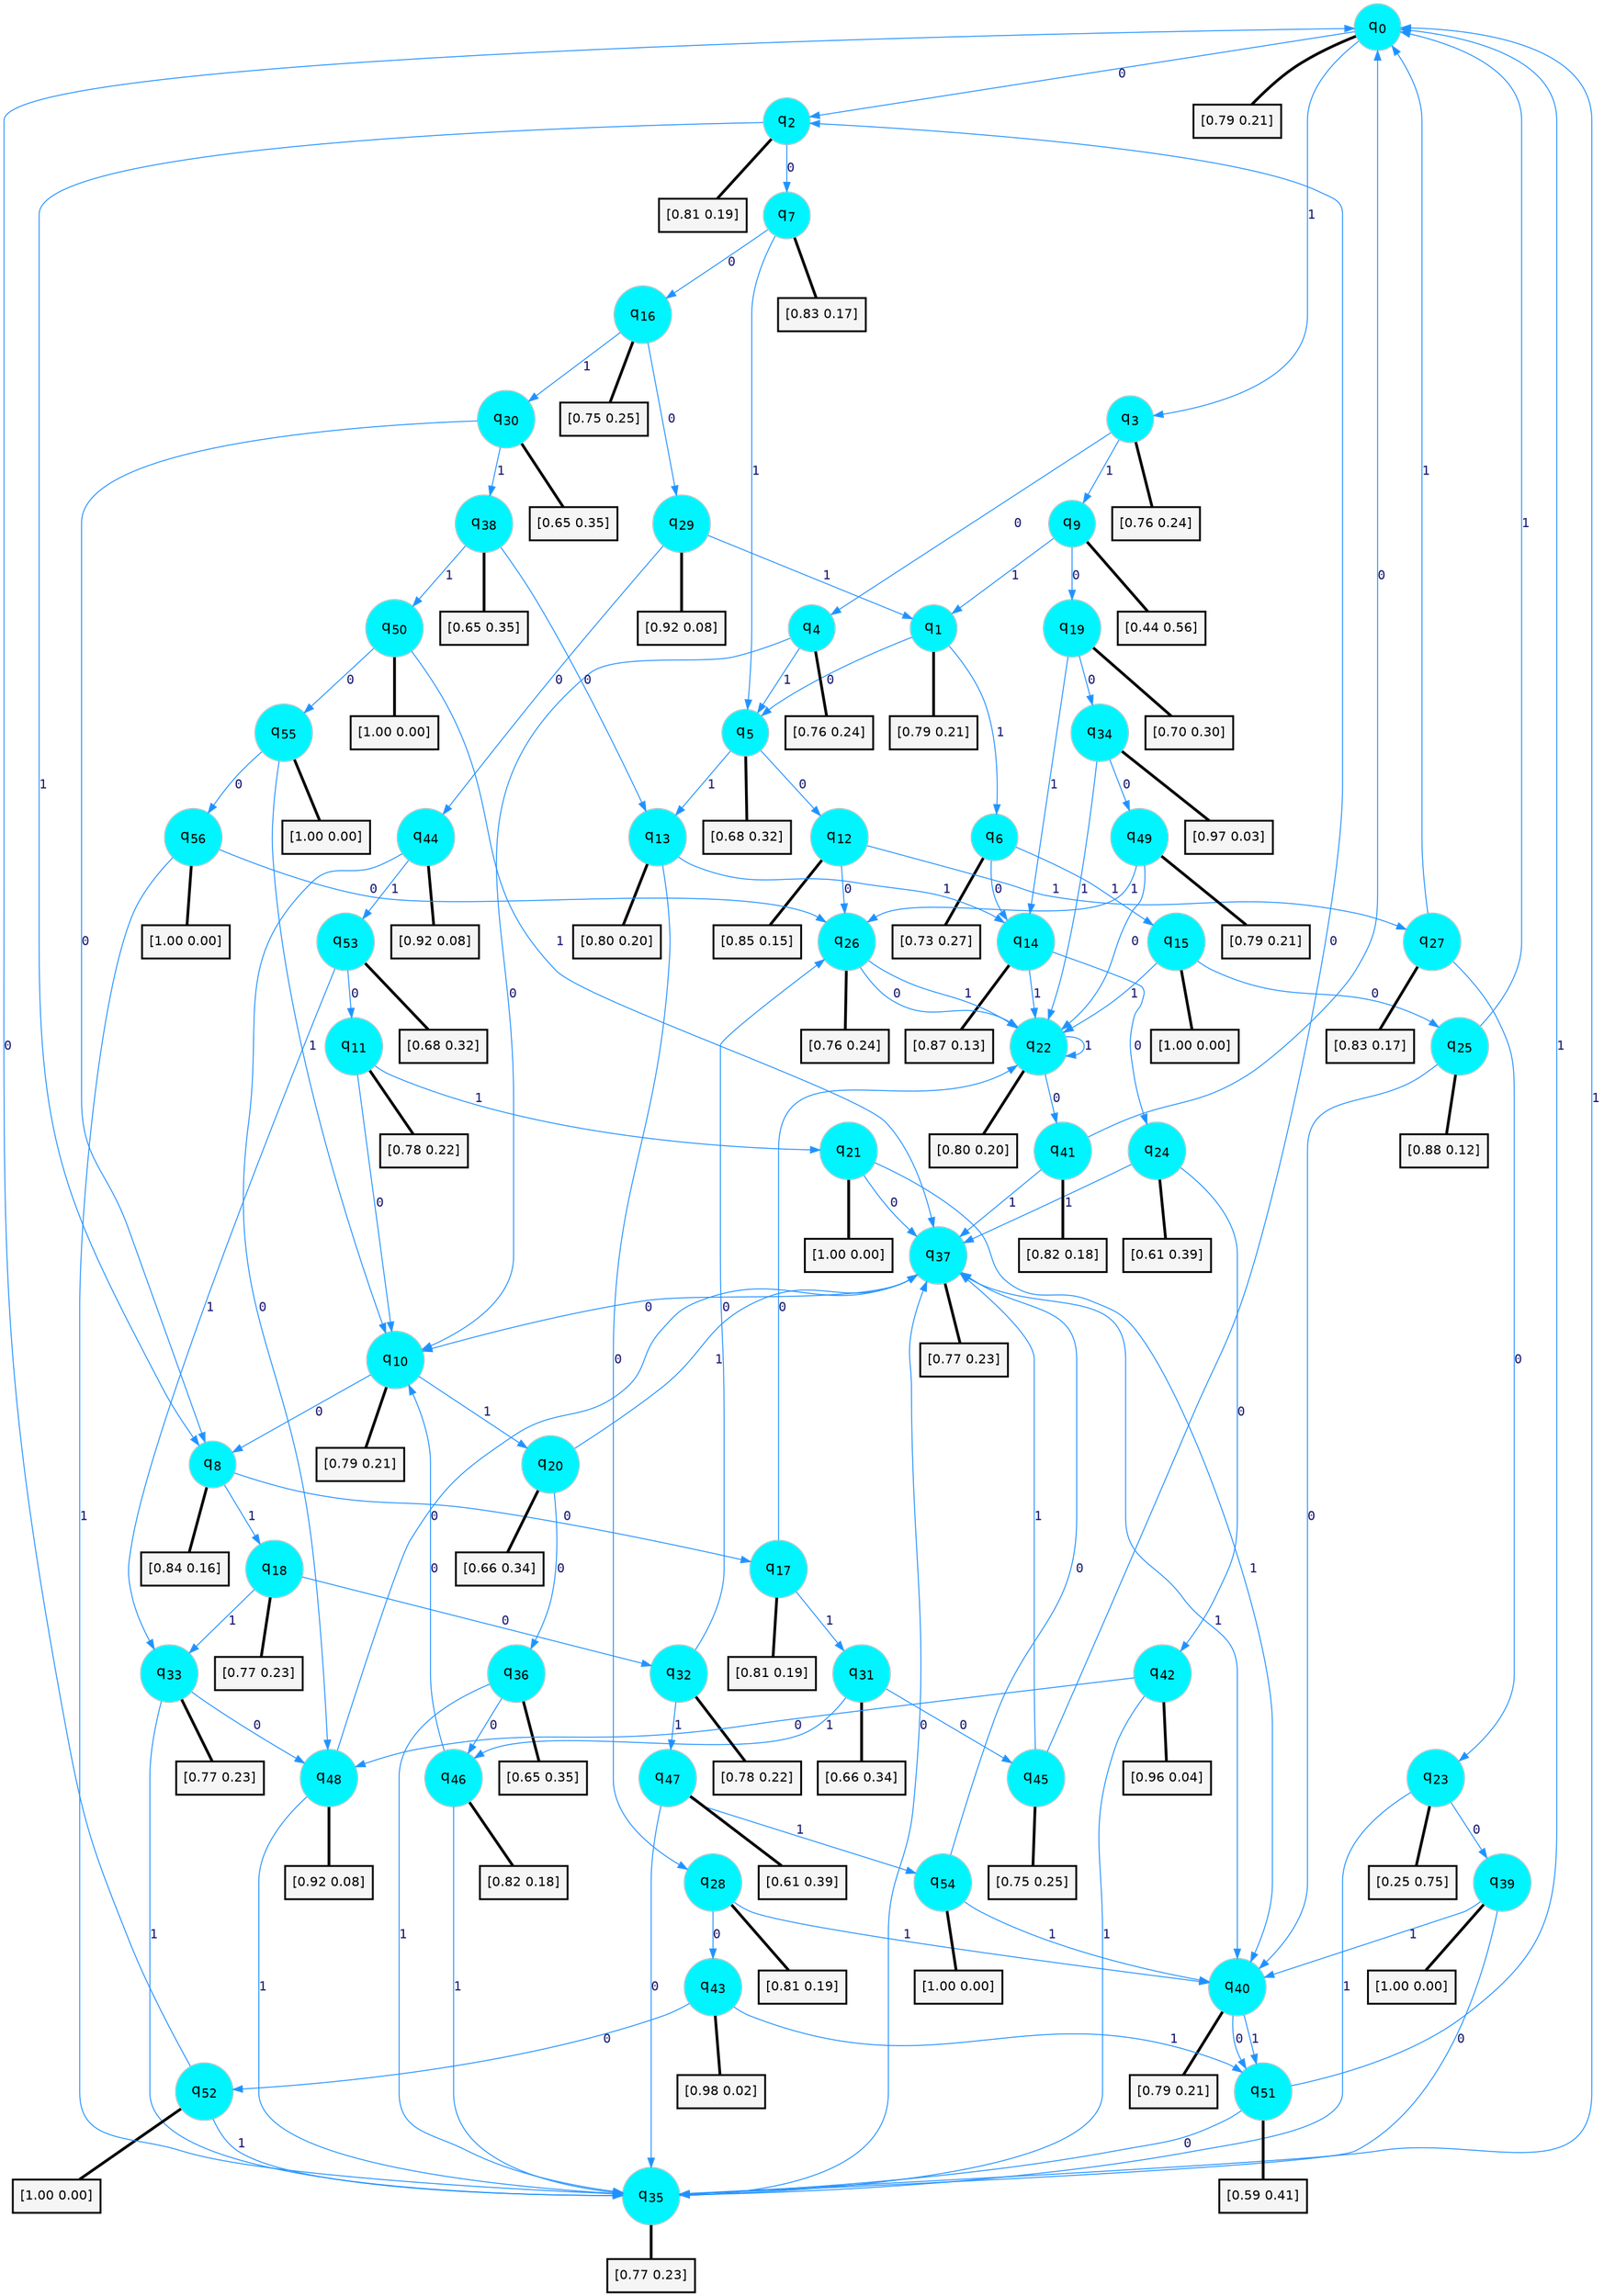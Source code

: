 digraph G {
graph [
bgcolor=transparent, dpi=300, rankdir=TD, size="40,25"];
node [
color=gray, fillcolor=turquoise1, fontcolor=black, fontname=Helvetica, fontsize=16, fontweight=bold, shape=circle, style=filled];
edge [
arrowsize=1, color=dodgerblue1, fontcolor=midnightblue, fontname=courier, fontweight=bold, penwidth=1, style=solid, weight=20];
0[label=<q<SUB>0</SUB>>];
1[label=<q<SUB>1</SUB>>];
2[label=<q<SUB>2</SUB>>];
3[label=<q<SUB>3</SUB>>];
4[label=<q<SUB>4</SUB>>];
5[label=<q<SUB>5</SUB>>];
6[label=<q<SUB>6</SUB>>];
7[label=<q<SUB>7</SUB>>];
8[label=<q<SUB>8</SUB>>];
9[label=<q<SUB>9</SUB>>];
10[label=<q<SUB>10</SUB>>];
11[label=<q<SUB>11</SUB>>];
12[label=<q<SUB>12</SUB>>];
13[label=<q<SUB>13</SUB>>];
14[label=<q<SUB>14</SUB>>];
15[label=<q<SUB>15</SUB>>];
16[label=<q<SUB>16</SUB>>];
17[label=<q<SUB>17</SUB>>];
18[label=<q<SUB>18</SUB>>];
19[label=<q<SUB>19</SUB>>];
20[label=<q<SUB>20</SUB>>];
21[label=<q<SUB>21</SUB>>];
22[label=<q<SUB>22</SUB>>];
23[label=<q<SUB>23</SUB>>];
24[label=<q<SUB>24</SUB>>];
25[label=<q<SUB>25</SUB>>];
26[label=<q<SUB>26</SUB>>];
27[label=<q<SUB>27</SUB>>];
28[label=<q<SUB>28</SUB>>];
29[label=<q<SUB>29</SUB>>];
30[label=<q<SUB>30</SUB>>];
31[label=<q<SUB>31</SUB>>];
32[label=<q<SUB>32</SUB>>];
33[label=<q<SUB>33</SUB>>];
34[label=<q<SUB>34</SUB>>];
35[label=<q<SUB>35</SUB>>];
36[label=<q<SUB>36</SUB>>];
37[label=<q<SUB>37</SUB>>];
38[label=<q<SUB>38</SUB>>];
39[label=<q<SUB>39</SUB>>];
40[label=<q<SUB>40</SUB>>];
41[label=<q<SUB>41</SUB>>];
42[label=<q<SUB>42</SUB>>];
43[label=<q<SUB>43</SUB>>];
44[label=<q<SUB>44</SUB>>];
45[label=<q<SUB>45</SUB>>];
46[label=<q<SUB>46</SUB>>];
47[label=<q<SUB>47</SUB>>];
48[label=<q<SUB>48</SUB>>];
49[label=<q<SUB>49</SUB>>];
50[label=<q<SUB>50</SUB>>];
51[label=<q<SUB>51</SUB>>];
52[label=<q<SUB>52</SUB>>];
53[label=<q<SUB>53</SUB>>];
54[label=<q<SUB>54</SUB>>];
55[label=<q<SUB>55</SUB>>];
56[label=<q<SUB>56</SUB>>];
57[label="[0.79 0.21]", shape=box,fontcolor=black, fontname=Helvetica, fontsize=14, penwidth=2, fillcolor=whitesmoke,color=black];
58[label="[0.79 0.21]", shape=box,fontcolor=black, fontname=Helvetica, fontsize=14, penwidth=2, fillcolor=whitesmoke,color=black];
59[label="[0.81 0.19]", shape=box,fontcolor=black, fontname=Helvetica, fontsize=14, penwidth=2, fillcolor=whitesmoke,color=black];
60[label="[0.76 0.24]", shape=box,fontcolor=black, fontname=Helvetica, fontsize=14, penwidth=2, fillcolor=whitesmoke,color=black];
61[label="[0.76 0.24]", shape=box,fontcolor=black, fontname=Helvetica, fontsize=14, penwidth=2, fillcolor=whitesmoke,color=black];
62[label="[0.68 0.32]", shape=box,fontcolor=black, fontname=Helvetica, fontsize=14, penwidth=2, fillcolor=whitesmoke,color=black];
63[label="[0.73 0.27]", shape=box,fontcolor=black, fontname=Helvetica, fontsize=14, penwidth=2, fillcolor=whitesmoke,color=black];
64[label="[0.83 0.17]", shape=box,fontcolor=black, fontname=Helvetica, fontsize=14, penwidth=2, fillcolor=whitesmoke,color=black];
65[label="[0.84 0.16]", shape=box,fontcolor=black, fontname=Helvetica, fontsize=14, penwidth=2, fillcolor=whitesmoke,color=black];
66[label="[0.44 0.56]", shape=box,fontcolor=black, fontname=Helvetica, fontsize=14, penwidth=2, fillcolor=whitesmoke,color=black];
67[label="[0.79 0.21]", shape=box,fontcolor=black, fontname=Helvetica, fontsize=14, penwidth=2, fillcolor=whitesmoke,color=black];
68[label="[0.78 0.22]", shape=box,fontcolor=black, fontname=Helvetica, fontsize=14, penwidth=2, fillcolor=whitesmoke,color=black];
69[label="[0.85 0.15]", shape=box,fontcolor=black, fontname=Helvetica, fontsize=14, penwidth=2, fillcolor=whitesmoke,color=black];
70[label="[0.80 0.20]", shape=box,fontcolor=black, fontname=Helvetica, fontsize=14, penwidth=2, fillcolor=whitesmoke,color=black];
71[label="[0.87 0.13]", shape=box,fontcolor=black, fontname=Helvetica, fontsize=14, penwidth=2, fillcolor=whitesmoke,color=black];
72[label="[1.00 0.00]", shape=box,fontcolor=black, fontname=Helvetica, fontsize=14, penwidth=2, fillcolor=whitesmoke,color=black];
73[label="[0.75 0.25]", shape=box,fontcolor=black, fontname=Helvetica, fontsize=14, penwidth=2, fillcolor=whitesmoke,color=black];
74[label="[0.81 0.19]", shape=box,fontcolor=black, fontname=Helvetica, fontsize=14, penwidth=2, fillcolor=whitesmoke,color=black];
75[label="[0.77 0.23]", shape=box,fontcolor=black, fontname=Helvetica, fontsize=14, penwidth=2, fillcolor=whitesmoke,color=black];
76[label="[0.70 0.30]", shape=box,fontcolor=black, fontname=Helvetica, fontsize=14, penwidth=2, fillcolor=whitesmoke,color=black];
77[label="[0.66 0.34]", shape=box,fontcolor=black, fontname=Helvetica, fontsize=14, penwidth=2, fillcolor=whitesmoke,color=black];
78[label="[1.00 0.00]", shape=box,fontcolor=black, fontname=Helvetica, fontsize=14, penwidth=2, fillcolor=whitesmoke,color=black];
79[label="[0.80 0.20]", shape=box,fontcolor=black, fontname=Helvetica, fontsize=14, penwidth=2, fillcolor=whitesmoke,color=black];
80[label="[0.25 0.75]", shape=box,fontcolor=black, fontname=Helvetica, fontsize=14, penwidth=2, fillcolor=whitesmoke,color=black];
81[label="[0.61 0.39]", shape=box,fontcolor=black, fontname=Helvetica, fontsize=14, penwidth=2, fillcolor=whitesmoke,color=black];
82[label="[0.88 0.12]", shape=box,fontcolor=black, fontname=Helvetica, fontsize=14, penwidth=2, fillcolor=whitesmoke,color=black];
83[label="[0.76 0.24]", shape=box,fontcolor=black, fontname=Helvetica, fontsize=14, penwidth=2, fillcolor=whitesmoke,color=black];
84[label="[0.83 0.17]", shape=box,fontcolor=black, fontname=Helvetica, fontsize=14, penwidth=2, fillcolor=whitesmoke,color=black];
85[label="[0.81 0.19]", shape=box,fontcolor=black, fontname=Helvetica, fontsize=14, penwidth=2, fillcolor=whitesmoke,color=black];
86[label="[0.92 0.08]", shape=box,fontcolor=black, fontname=Helvetica, fontsize=14, penwidth=2, fillcolor=whitesmoke,color=black];
87[label="[0.65 0.35]", shape=box,fontcolor=black, fontname=Helvetica, fontsize=14, penwidth=2, fillcolor=whitesmoke,color=black];
88[label="[0.66 0.34]", shape=box,fontcolor=black, fontname=Helvetica, fontsize=14, penwidth=2, fillcolor=whitesmoke,color=black];
89[label="[0.78 0.22]", shape=box,fontcolor=black, fontname=Helvetica, fontsize=14, penwidth=2, fillcolor=whitesmoke,color=black];
90[label="[0.77 0.23]", shape=box,fontcolor=black, fontname=Helvetica, fontsize=14, penwidth=2, fillcolor=whitesmoke,color=black];
91[label="[0.97 0.03]", shape=box,fontcolor=black, fontname=Helvetica, fontsize=14, penwidth=2, fillcolor=whitesmoke,color=black];
92[label="[0.77 0.23]", shape=box,fontcolor=black, fontname=Helvetica, fontsize=14, penwidth=2, fillcolor=whitesmoke,color=black];
93[label="[0.65 0.35]", shape=box,fontcolor=black, fontname=Helvetica, fontsize=14, penwidth=2, fillcolor=whitesmoke,color=black];
94[label="[0.77 0.23]", shape=box,fontcolor=black, fontname=Helvetica, fontsize=14, penwidth=2, fillcolor=whitesmoke,color=black];
95[label="[0.65 0.35]", shape=box,fontcolor=black, fontname=Helvetica, fontsize=14, penwidth=2, fillcolor=whitesmoke,color=black];
96[label="[1.00 0.00]", shape=box,fontcolor=black, fontname=Helvetica, fontsize=14, penwidth=2, fillcolor=whitesmoke,color=black];
97[label="[0.79 0.21]", shape=box,fontcolor=black, fontname=Helvetica, fontsize=14, penwidth=2, fillcolor=whitesmoke,color=black];
98[label="[0.82 0.18]", shape=box,fontcolor=black, fontname=Helvetica, fontsize=14, penwidth=2, fillcolor=whitesmoke,color=black];
99[label="[0.96 0.04]", shape=box,fontcolor=black, fontname=Helvetica, fontsize=14, penwidth=2, fillcolor=whitesmoke,color=black];
100[label="[0.98 0.02]", shape=box,fontcolor=black, fontname=Helvetica, fontsize=14, penwidth=2, fillcolor=whitesmoke,color=black];
101[label="[0.92 0.08]", shape=box,fontcolor=black, fontname=Helvetica, fontsize=14, penwidth=2, fillcolor=whitesmoke,color=black];
102[label="[0.75 0.25]", shape=box,fontcolor=black, fontname=Helvetica, fontsize=14, penwidth=2, fillcolor=whitesmoke,color=black];
103[label="[0.82 0.18]", shape=box,fontcolor=black, fontname=Helvetica, fontsize=14, penwidth=2, fillcolor=whitesmoke,color=black];
104[label="[0.61 0.39]", shape=box,fontcolor=black, fontname=Helvetica, fontsize=14, penwidth=2, fillcolor=whitesmoke,color=black];
105[label="[0.92 0.08]", shape=box,fontcolor=black, fontname=Helvetica, fontsize=14, penwidth=2, fillcolor=whitesmoke,color=black];
106[label="[0.79 0.21]", shape=box,fontcolor=black, fontname=Helvetica, fontsize=14, penwidth=2, fillcolor=whitesmoke,color=black];
107[label="[1.00 0.00]", shape=box,fontcolor=black, fontname=Helvetica, fontsize=14, penwidth=2, fillcolor=whitesmoke,color=black];
108[label="[0.59 0.41]", shape=box,fontcolor=black, fontname=Helvetica, fontsize=14, penwidth=2, fillcolor=whitesmoke,color=black];
109[label="[1.00 0.00]", shape=box,fontcolor=black, fontname=Helvetica, fontsize=14, penwidth=2, fillcolor=whitesmoke,color=black];
110[label="[0.68 0.32]", shape=box,fontcolor=black, fontname=Helvetica, fontsize=14, penwidth=2, fillcolor=whitesmoke,color=black];
111[label="[1.00 0.00]", shape=box,fontcolor=black, fontname=Helvetica, fontsize=14, penwidth=2, fillcolor=whitesmoke,color=black];
112[label="[1.00 0.00]", shape=box,fontcolor=black, fontname=Helvetica, fontsize=14, penwidth=2, fillcolor=whitesmoke,color=black];
113[label="[1.00 0.00]", shape=box,fontcolor=black, fontname=Helvetica, fontsize=14, penwidth=2, fillcolor=whitesmoke,color=black];
0->2 [label=0];
0->3 [label=1];
0->57 [arrowhead=none, penwidth=3,color=black];
1->5 [label=0];
1->6 [label=1];
1->58 [arrowhead=none, penwidth=3,color=black];
2->7 [label=0];
2->8 [label=1];
2->59 [arrowhead=none, penwidth=3,color=black];
3->4 [label=0];
3->9 [label=1];
3->60 [arrowhead=none, penwidth=3,color=black];
4->10 [label=0];
4->5 [label=1];
4->61 [arrowhead=none, penwidth=3,color=black];
5->12 [label=0];
5->13 [label=1];
5->62 [arrowhead=none, penwidth=3,color=black];
6->14 [label=0];
6->15 [label=1];
6->63 [arrowhead=none, penwidth=3,color=black];
7->16 [label=0];
7->5 [label=1];
7->64 [arrowhead=none, penwidth=3,color=black];
8->17 [label=0];
8->18 [label=1];
8->65 [arrowhead=none, penwidth=3,color=black];
9->19 [label=0];
9->1 [label=1];
9->66 [arrowhead=none, penwidth=3,color=black];
10->8 [label=0];
10->20 [label=1];
10->67 [arrowhead=none, penwidth=3,color=black];
11->10 [label=0];
11->21 [label=1];
11->68 [arrowhead=none, penwidth=3,color=black];
12->26 [label=0];
12->27 [label=1];
12->69 [arrowhead=none, penwidth=3,color=black];
13->28 [label=0];
13->14 [label=1];
13->70 [arrowhead=none, penwidth=3,color=black];
14->24 [label=0];
14->22 [label=1];
14->71 [arrowhead=none, penwidth=3,color=black];
15->25 [label=0];
15->22 [label=1];
15->72 [arrowhead=none, penwidth=3,color=black];
16->29 [label=0];
16->30 [label=1];
16->73 [arrowhead=none, penwidth=3,color=black];
17->22 [label=0];
17->31 [label=1];
17->74 [arrowhead=none, penwidth=3,color=black];
18->32 [label=0];
18->33 [label=1];
18->75 [arrowhead=none, penwidth=3,color=black];
19->34 [label=0];
19->14 [label=1];
19->76 [arrowhead=none, penwidth=3,color=black];
20->36 [label=0];
20->37 [label=1];
20->77 [arrowhead=none, penwidth=3,color=black];
21->37 [label=0];
21->40 [label=1];
21->78 [arrowhead=none, penwidth=3,color=black];
22->41 [label=0];
22->22 [label=1];
22->79 [arrowhead=none, penwidth=3,color=black];
23->39 [label=0];
23->35 [label=1];
23->80 [arrowhead=none, penwidth=3,color=black];
24->42 [label=0];
24->37 [label=1];
24->81 [arrowhead=none, penwidth=3,color=black];
25->40 [label=0];
25->0 [label=1];
25->82 [arrowhead=none, penwidth=3,color=black];
26->22 [label=0];
26->22 [label=1];
26->83 [arrowhead=none, penwidth=3,color=black];
27->23 [label=0];
27->0 [label=1];
27->84 [arrowhead=none, penwidth=3,color=black];
28->43 [label=0];
28->40 [label=1];
28->85 [arrowhead=none, penwidth=3,color=black];
29->44 [label=0];
29->1 [label=1];
29->86 [arrowhead=none, penwidth=3,color=black];
30->8 [label=0];
30->38 [label=1];
30->87 [arrowhead=none, penwidth=3,color=black];
31->45 [label=0];
31->46 [label=1];
31->88 [arrowhead=none, penwidth=3,color=black];
32->26 [label=0];
32->47 [label=1];
32->89 [arrowhead=none, penwidth=3,color=black];
33->48 [label=0];
33->35 [label=1];
33->90 [arrowhead=none, penwidth=3,color=black];
34->49 [label=0];
34->22 [label=1];
34->91 [arrowhead=none, penwidth=3,color=black];
35->37 [label=0];
35->0 [label=1];
35->92 [arrowhead=none, penwidth=3,color=black];
36->46 [label=0];
36->35 [label=1];
36->93 [arrowhead=none, penwidth=3,color=black];
37->10 [label=0];
37->40 [label=1];
37->94 [arrowhead=none, penwidth=3,color=black];
38->13 [label=0];
38->50 [label=1];
38->95 [arrowhead=none, penwidth=3,color=black];
39->35 [label=0];
39->40 [label=1];
39->96 [arrowhead=none, penwidth=3,color=black];
40->51 [label=0];
40->51 [label=1];
40->97 [arrowhead=none, penwidth=3,color=black];
41->0 [label=0];
41->37 [label=1];
41->98 [arrowhead=none, penwidth=3,color=black];
42->48 [label=0];
42->35 [label=1];
42->99 [arrowhead=none, penwidth=3,color=black];
43->52 [label=0];
43->51 [label=1];
43->100 [arrowhead=none, penwidth=3,color=black];
44->48 [label=0];
44->53 [label=1];
44->101 [arrowhead=none, penwidth=3,color=black];
45->2 [label=0];
45->37 [label=1];
45->102 [arrowhead=none, penwidth=3,color=black];
46->10 [label=0];
46->35 [label=1];
46->103 [arrowhead=none, penwidth=3,color=black];
47->35 [label=0];
47->54 [label=1];
47->104 [arrowhead=none, penwidth=3,color=black];
48->37 [label=0];
48->35 [label=1];
48->105 [arrowhead=none, penwidth=3,color=black];
49->22 [label=0];
49->26 [label=1];
49->106 [arrowhead=none, penwidth=3,color=black];
50->55 [label=0];
50->37 [label=1];
50->107 [arrowhead=none, penwidth=3,color=black];
51->35 [label=0];
51->0 [label=1];
51->108 [arrowhead=none, penwidth=3,color=black];
52->0 [label=0];
52->35 [label=1];
52->109 [arrowhead=none, penwidth=3,color=black];
53->11 [label=0];
53->33 [label=1];
53->110 [arrowhead=none, penwidth=3,color=black];
54->37 [label=0];
54->40 [label=1];
54->111 [arrowhead=none, penwidth=3,color=black];
55->56 [label=0];
55->10 [label=1];
55->112 [arrowhead=none, penwidth=3,color=black];
56->26 [label=0];
56->35 [label=1];
56->113 [arrowhead=none, penwidth=3,color=black];
}
